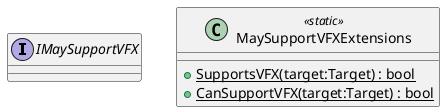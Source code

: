 @startuml
interface IMaySupportVFX {
}
class MaySupportVFXExtensions <<static>> {
    + {static} SupportsVFX(target:Target) : bool
    + {static} CanSupportVFX(target:Target) : bool
}
@enduml
